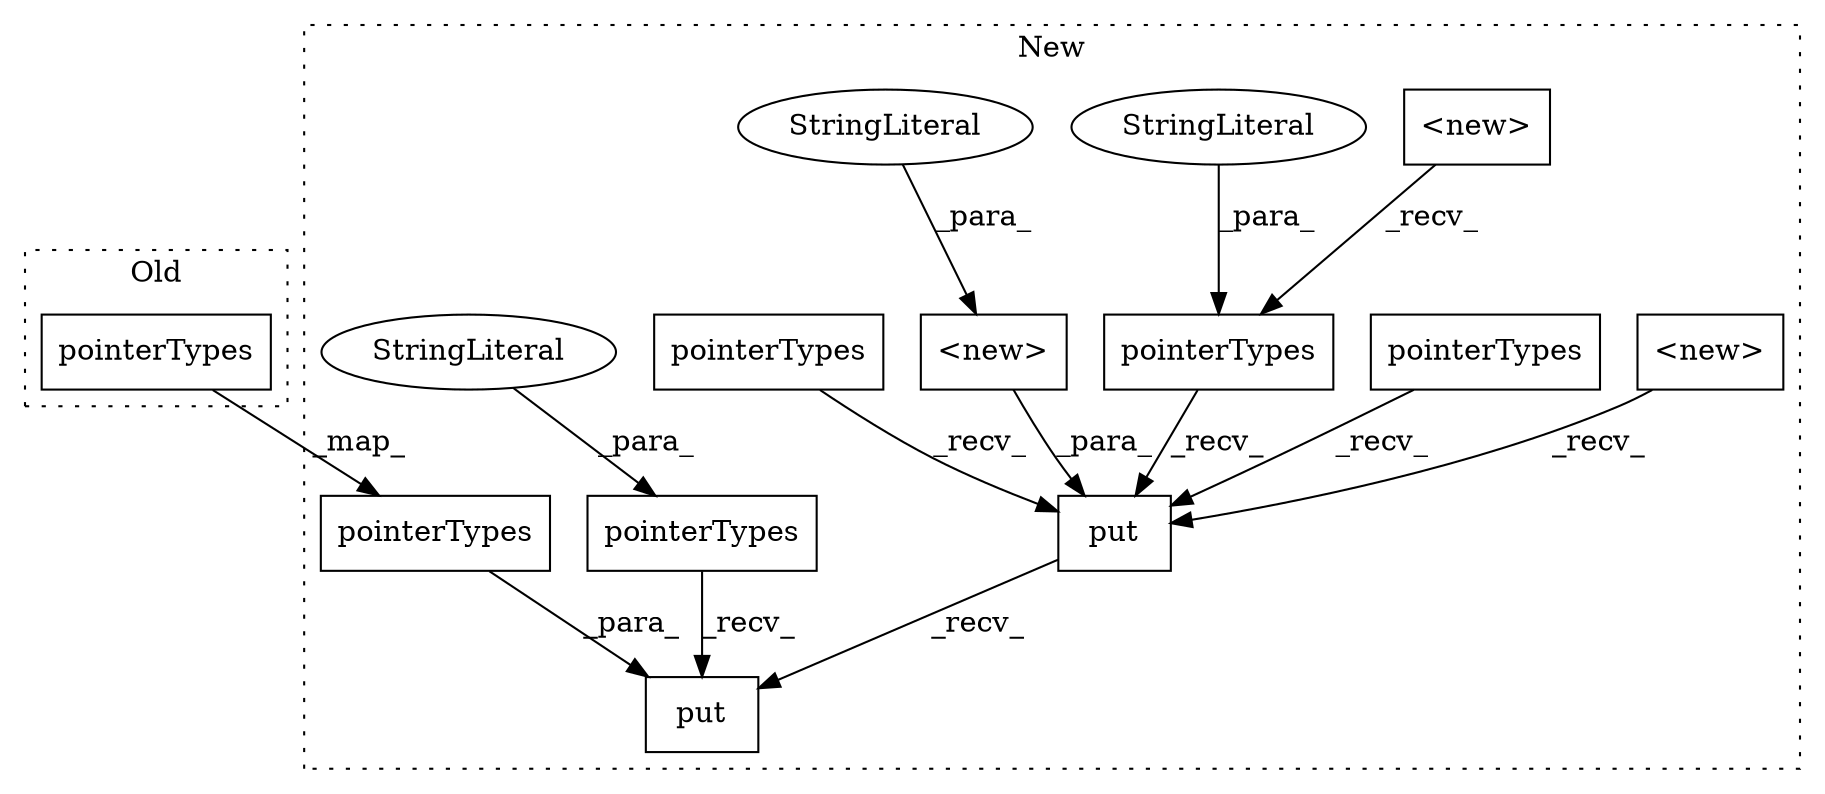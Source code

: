 digraph G {
subgraph cluster0 {
1 [label="pointerTypes" a="32" s="6321,6415" l="13,1" shape="box"];
label = "Old";
style="dotted";
}
subgraph cluster1 {
2 [label="pointerTypes" a="32" s="7009,7103" l="13,1" shape="box"];
3 [label="put" a="32" s="6969,7104" l="4,1" shape="box"];
4 [label="<new>" a="14" s="6641,6665" l="9,1" shape="box"];
5 [label="pointerTypes" a="32" s="6753,6789" l="13,1" shape="box"];
6 [label="<new>" a="14" s="6203,6233" l="9,1" shape="box"];
7 [label="pointerTypes" a="32" s="6578,6617" l="13,1" shape="box"];
8 [label="<new>" a="14" s="6375,6403" l="9,1" shape="box"];
9 [label="put" a="32" s="6637,6696" l="4,1" shape="box"];
10 [label="pointerTypes" a="32" s="6405,6437" l="13,1" shape="box"];
11 [label="StringLiteral" a="45" s="6418" l="19" shape="ellipse"];
12 [label="StringLiteral" a="45" s="6650" l="15" shape="ellipse"];
13 [label="pointerTypes" a="32" s="6151,6179" l="13,1" shape="box"];
14 [label="StringLiteral" a="45" s="6766" l="23" shape="ellipse"];
label = "New";
style="dotted";
}
1 -> 2 [label="_map_"];
2 -> 3 [label="_para_"];
4 -> 9 [label="_para_"];
5 -> 3 [label="_recv_"];
6 -> 9 [label="_recv_"];
7 -> 9 [label="_recv_"];
8 -> 10 [label="_recv_"];
9 -> 3 [label="_recv_"];
10 -> 9 [label="_recv_"];
11 -> 10 [label="_para_"];
12 -> 4 [label="_para_"];
13 -> 9 [label="_recv_"];
14 -> 5 [label="_para_"];
}